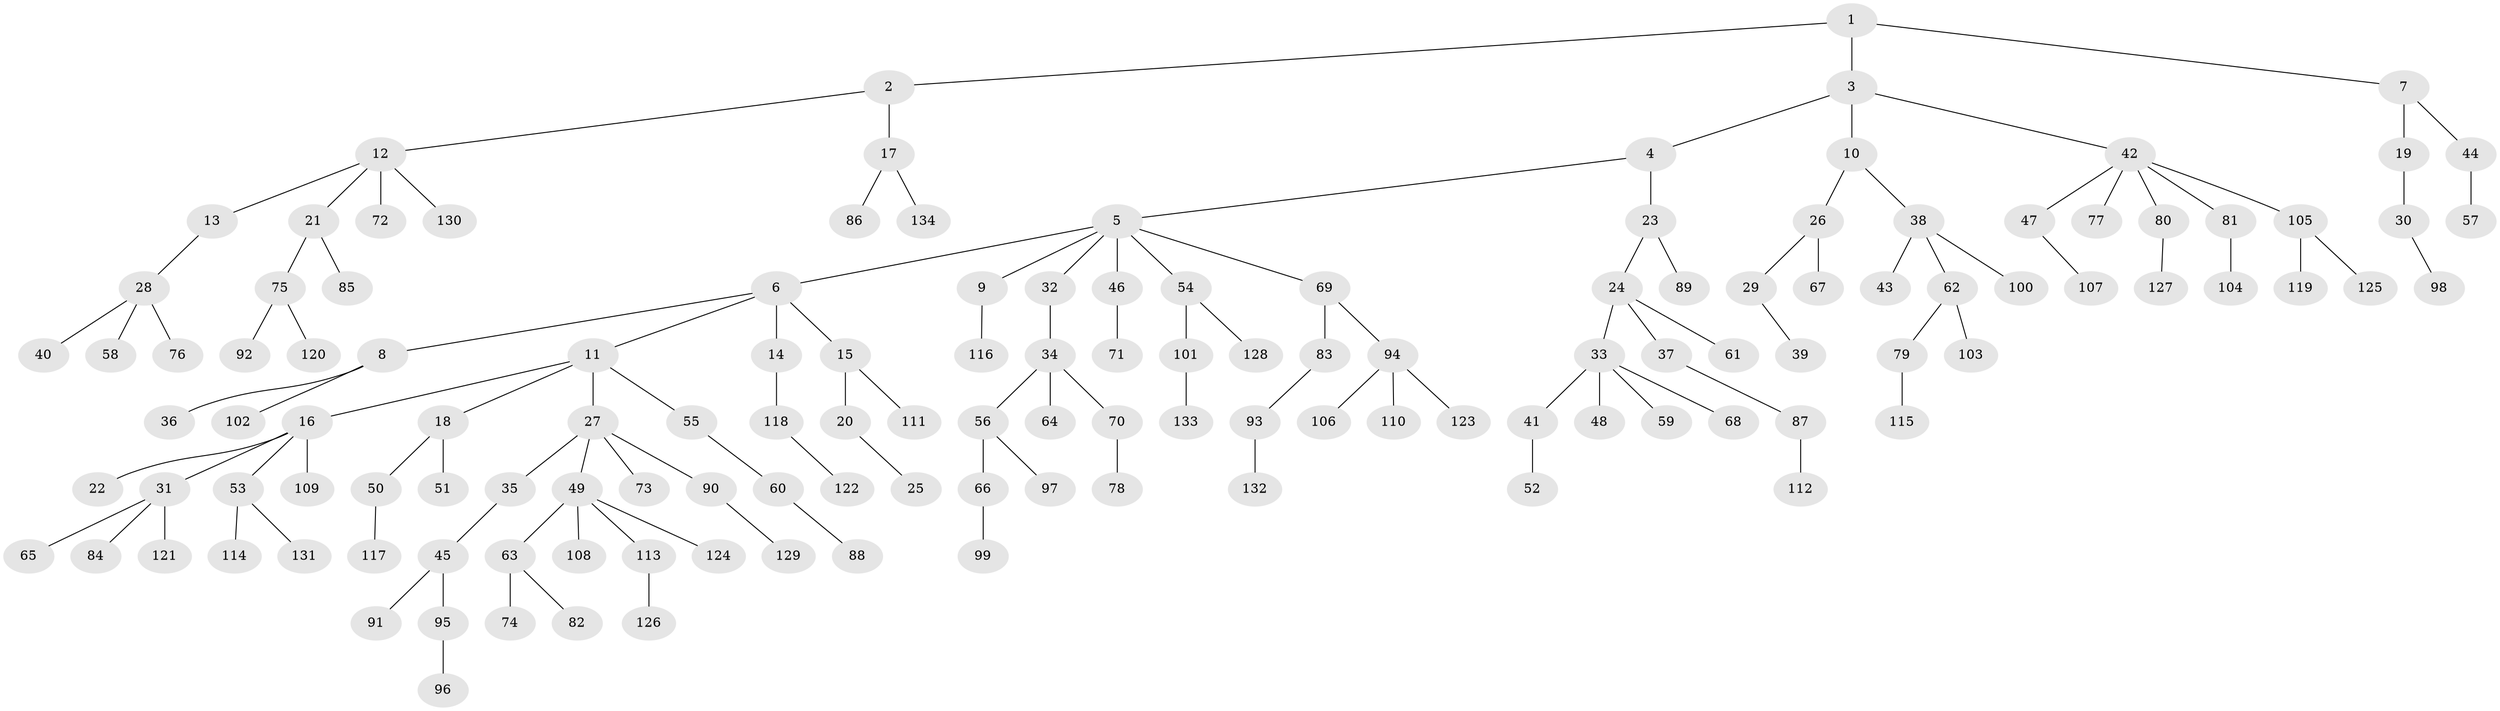 // coarse degree distribution, {1: 0.8301886792452831, 2: 0.1320754716981132, 4: 0.018867924528301886, 42: 0.018867924528301886}
// Generated by graph-tools (version 1.1) at 2025/55/03/04/25 21:55:38]
// undirected, 134 vertices, 133 edges
graph export_dot {
graph [start="1"]
  node [color=gray90,style=filled];
  1;
  2;
  3;
  4;
  5;
  6;
  7;
  8;
  9;
  10;
  11;
  12;
  13;
  14;
  15;
  16;
  17;
  18;
  19;
  20;
  21;
  22;
  23;
  24;
  25;
  26;
  27;
  28;
  29;
  30;
  31;
  32;
  33;
  34;
  35;
  36;
  37;
  38;
  39;
  40;
  41;
  42;
  43;
  44;
  45;
  46;
  47;
  48;
  49;
  50;
  51;
  52;
  53;
  54;
  55;
  56;
  57;
  58;
  59;
  60;
  61;
  62;
  63;
  64;
  65;
  66;
  67;
  68;
  69;
  70;
  71;
  72;
  73;
  74;
  75;
  76;
  77;
  78;
  79;
  80;
  81;
  82;
  83;
  84;
  85;
  86;
  87;
  88;
  89;
  90;
  91;
  92;
  93;
  94;
  95;
  96;
  97;
  98;
  99;
  100;
  101;
  102;
  103;
  104;
  105;
  106;
  107;
  108;
  109;
  110;
  111;
  112;
  113;
  114;
  115;
  116;
  117;
  118;
  119;
  120;
  121;
  122;
  123;
  124;
  125;
  126;
  127;
  128;
  129;
  130;
  131;
  132;
  133;
  134;
  1 -- 2;
  1 -- 3;
  1 -- 7;
  2 -- 12;
  2 -- 17;
  3 -- 4;
  3 -- 10;
  3 -- 42;
  4 -- 5;
  4 -- 23;
  5 -- 6;
  5 -- 9;
  5 -- 32;
  5 -- 46;
  5 -- 54;
  5 -- 69;
  6 -- 8;
  6 -- 11;
  6 -- 14;
  6 -- 15;
  7 -- 19;
  7 -- 44;
  8 -- 36;
  8 -- 102;
  9 -- 116;
  10 -- 26;
  10 -- 38;
  11 -- 16;
  11 -- 18;
  11 -- 27;
  11 -- 55;
  12 -- 13;
  12 -- 21;
  12 -- 72;
  12 -- 130;
  13 -- 28;
  14 -- 118;
  15 -- 20;
  15 -- 111;
  16 -- 22;
  16 -- 31;
  16 -- 53;
  16 -- 109;
  17 -- 86;
  17 -- 134;
  18 -- 50;
  18 -- 51;
  19 -- 30;
  20 -- 25;
  21 -- 75;
  21 -- 85;
  23 -- 24;
  23 -- 89;
  24 -- 33;
  24 -- 37;
  24 -- 61;
  26 -- 29;
  26 -- 67;
  27 -- 35;
  27 -- 49;
  27 -- 73;
  27 -- 90;
  28 -- 40;
  28 -- 58;
  28 -- 76;
  29 -- 39;
  30 -- 98;
  31 -- 65;
  31 -- 84;
  31 -- 121;
  32 -- 34;
  33 -- 41;
  33 -- 48;
  33 -- 59;
  33 -- 68;
  34 -- 56;
  34 -- 64;
  34 -- 70;
  35 -- 45;
  37 -- 87;
  38 -- 43;
  38 -- 62;
  38 -- 100;
  41 -- 52;
  42 -- 47;
  42 -- 77;
  42 -- 80;
  42 -- 81;
  42 -- 105;
  44 -- 57;
  45 -- 91;
  45 -- 95;
  46 -- 71;
  47 -- 107;
  49 -- 63;
  49 -- 108;
  49 -- 113;
  49 -- 124;
  50 -- 117;
  53 -- 114;
  53 -- 131;
  54 -- 101;
  54 -- 128;
  55 -- 60;
  56 -- 66;
  56 -- 97;
  60 -- 88;
  62 -- 79;
  62 -- 103;
  63 -- 74;
  63 -- 82;
  66 -- 99;
  69 -- 83;
  69 -- 94;
  70 -- 78;
  75 -- 92;
  75 -- 120;
  79 -- 115;
  80 -- 127;
  81 -- 104;
  83 -- 93;
  87 -- 112;
  90 -- 129;
  93 -- 132;
  94 -- 106;
  94 -- 110;
  94 -- 123;
  95 -- 96;
  101 -- 133;
  105 -- 119;
  105 -- 125;
  113 -- 126;
  118 -- 122;
}
